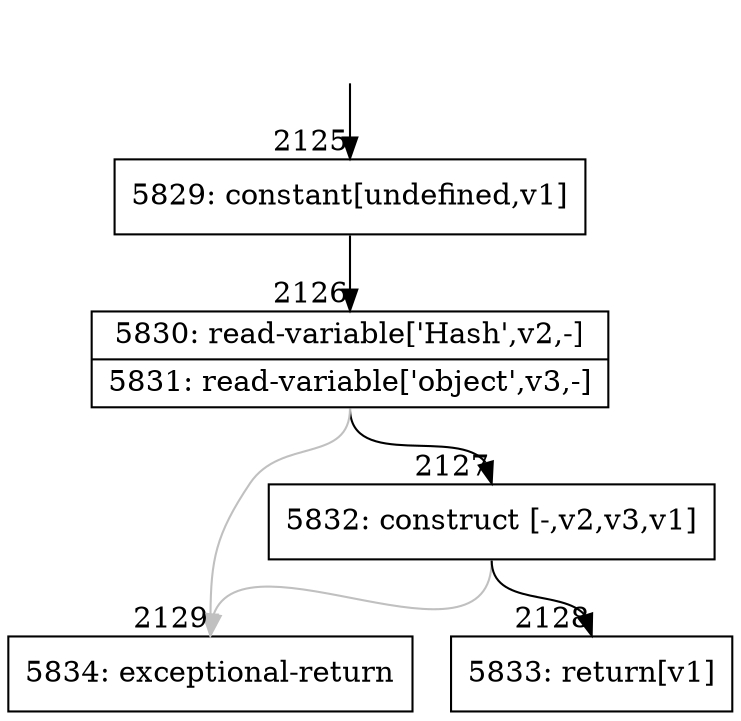 digraph {
rankdir="TD"
BB_entry184[shape=none,label=""];
BB_entry184 -> BB2125 [tailport=s, headport=n, headlabel="    2125"]
BB2125 [shape=record label="{5829: constant[undefined,v1]}" ] 
BB2125 -> BB2126 [tailport=s, headport=n, headlabel="      2126"]
BB2126 [shape=record label="{5830: read-variable['Hash',v2,-]|5831: read-variable['object',v3,-]}" ] 
BB2126 -> BB2127 [tailport=s, headport=n, headlabel="      2127"]
BB2126 -> BB2129 [tailport=s, headport=n, color=gray, headlabel="      2129"]
BB2127 [shape=record label="{5832: construct [-,v2,v3,v1]}" ] 
BB2127 -> BB2128 [tailport=s, headport=n, headlabel="      2128"]
BB2127 -> BB2129 [tailport=s, headport=n, color=gray]
BB2128 [shape=record label="{5833: return[v1]}" ] 
BB2129 [shape=record label="{5834: exceptional-return}" ] 
//#$~ 1413
}

